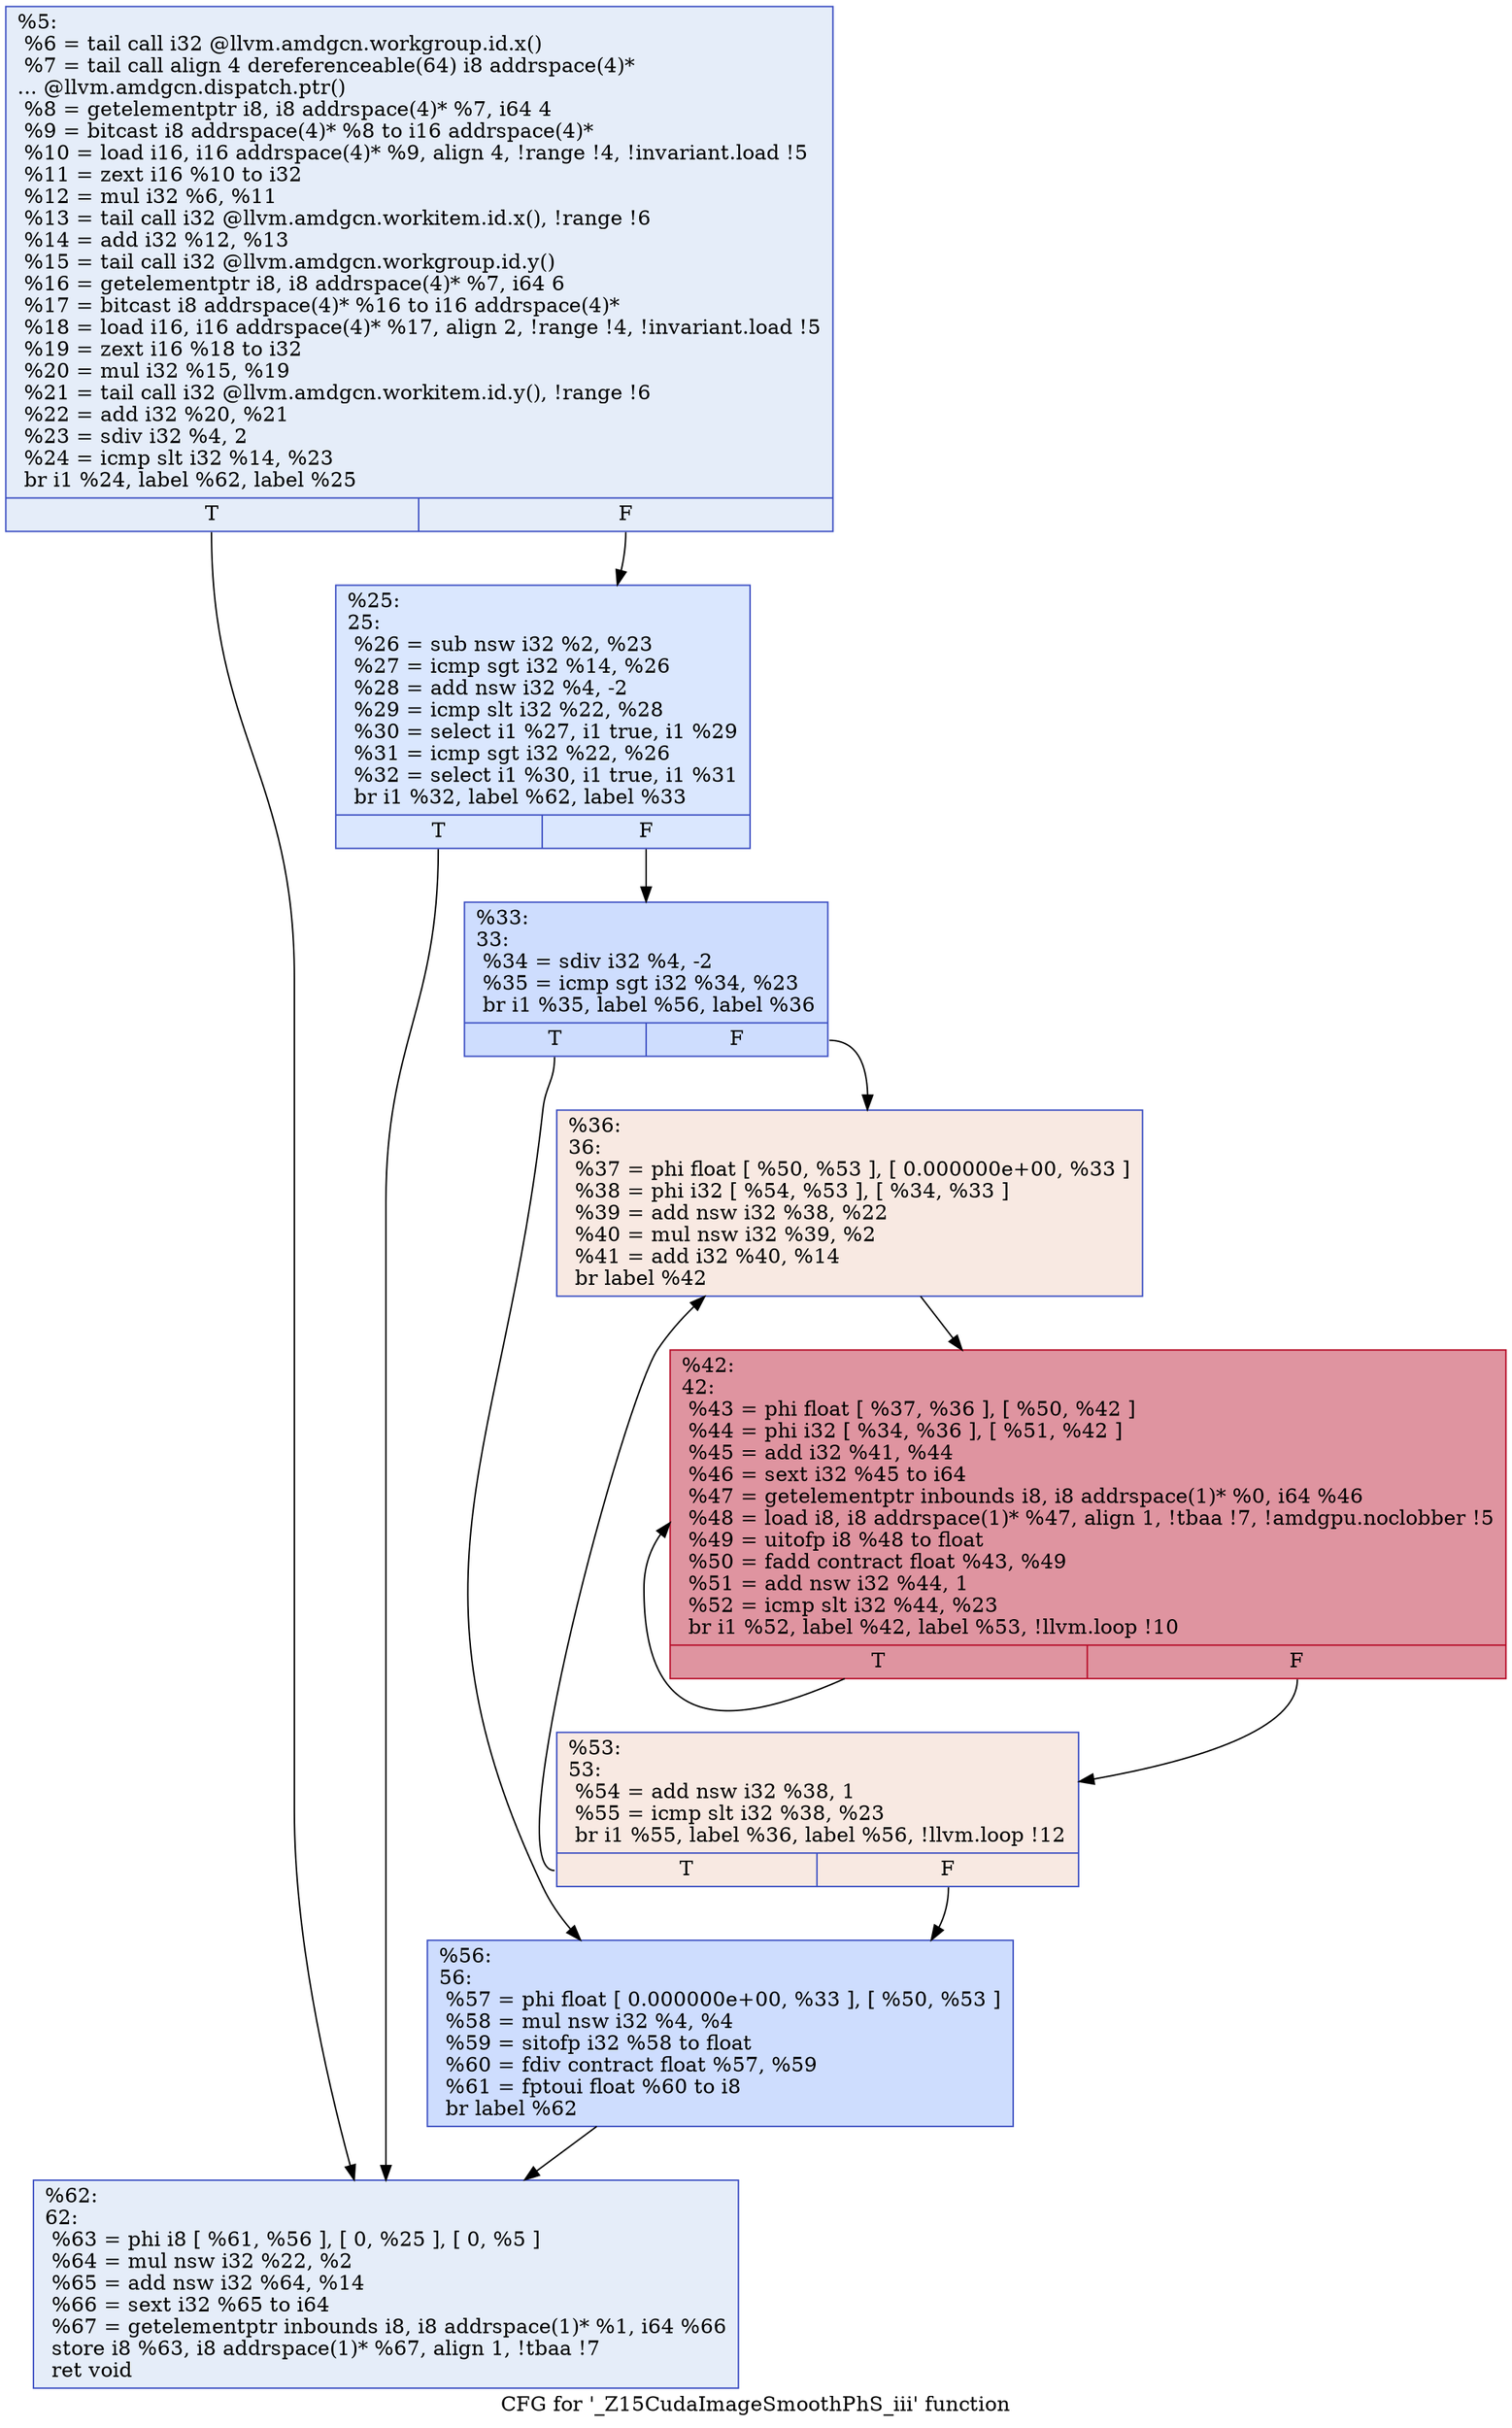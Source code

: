 digraph "CFG for '_Z15CudaImageSmoothPhS_iii' function" {
	label="CFG for '_Z15CudaImageSmoothPhS_iii' function";

	Node0x54209b0 [shape=record,color="#3d50c3ff", style=filled, fillcolor="#c5d6f270",label="{%5:\l  %6 = tail call i32 @llvm.amdgcn.workgroup.id.x()\l  %7 = tail call align 4 dereferenceable(64) i8 addrspace(4)*\l... @llvm.amdgcn.dispatch.ptr()\l  %8 = getelementptr i8, i8 addrspace(4)* %7, i64 4\l  %9 = bitcast i8 addrspace(4)* %8 to i16 addrspace(4)*\l  %10 = load i16, i16 addrspace(4)* %9, align 4, !range !4, !invariant.load !5\l  %11 = zext i16 %10 to i32\l  %12 = mul i32 %6, %11\l  %13 = tail call i32 @llvm.amdgcn.workitem.id.x(), !range !6\l  %14 = add i32 %12, %13\l  %15 = tail call i32 @llvm.amdgcn.workgroup.id.y()\l  %16 = getelementptr i8, i8 addrspace(4)* %7, i64 6\l  %17 = bitcast i8 addrspace(4)* %16 to i16 addrspace(4)*\l  %18 = load i16, i16 addrspace(4)* %17, align 2, !range !4, !invariant.load !5\l  %19 = zext i16 %18 to i32\l  %20 = mul i32 %15, %19\l  %21 = tail call i32 @llvm.amdgcn.workitem.id.y(), !range !6\l  %22 = add i32 %20, %21\l  %23 = sdiv i32 %4, 2\l  %24 = icmp slt i32 %14, %23\l  br i1 %24, label %62, label %25\l|{<s0>T|<s1>F}}"];
	Node0x54209b0:s0 -> Node0x5424370;
	Node0x54209b0:s1 -> Node0x5424400;
	Node0x5424400 [shape=record,color="#3d50c3ff", style=filled, fillcolor="#abc8fd70",label="{%25:\l25:                                               \l  %26 = sub nsw i32 %2, %23\l  %27 = icmp sgt i32 %14, %26\l  %28 = add nsw i32 %4, -2\l  %29 = icmp slt i32 %22, %28\l  %30 = select i1 %27, i1 true, i1 %29\l  %31 = icmp sgt i32 %22, %26\l  %32 = select i1 %30, i1 true, i1 %31\l  br i1 %32, label %62, label %33\l|{<s0>T|<s1>F}}"];
	Node0x5424400:s0 -> Node0x5424370;
	Node0x5424400:s1 -> Node0x5422a60;
	Node0x5422a60 [shape=record,color="#3d50c3ff", style=filled, fillcolor="#8fb1fe70",label="{%33:\l33:                                               \l  %34 = sdiv i32 %4, -2\l  %35 = icmp sgt i32 %34, %23\l  br i1 %35, label %56, label %36\l|{<s0>T|<s1>F}}"];
	Node0x5422a60:s0 -> Node0x5424d00;
	Node0x5422a60:s1 -> Node0x5424d50;
	Node0x5424d50 [shape=record,color="#3d50c3ff", style=filled, fillcolor="#efcebd70",label="{%36:\l36:                                               \l  %37 = phi float [ %50, %53 ], [ 0.000000e+00, %33 ]\l  %38 = phi i32 [ %54, %53 ], [ %34, %33 ]\l  %39 = add nsw i32 %38, %22\l  %40 = mul nsw i32 %39, %2\l  %41 = add i32 %40, %14\l  br label %42\l}"];
	Node0x5424d50 -> Node0x5425d20;
	Node0x5425d20 [shape=record,color="#b70d28ff", style=filled, fillcolor="#b70d2870",label="{%42:\l42:                                               \l  %43 = phi float [ %37, %36 ], [ %50, %42 ]\l  %44 = phi i32 [ %34, %36 ], [ %51, %42 ]\l  %45 = add i32 %41, %44\l  %46 = sext i32 %45 to i64\l  %47 = getelementptr inbounds i8, i8 addrspace(1)* %0, i64 %46\l  %48 = load i8, i8 addrspace(1)* %47, align 1, !tbaa !7, !amdgpu.noclobber !5\l  %49 = uitofp i8 %48 to float\l  %50 = fadd contract float %43, %49\l  %51 = add nsw i32 %44, 1\l  %52 = icmp slt i32 %44, %23\l  br i1 %52, label %42, label %53, !llvm.loop !10\l|{<s0>T|<s1>F}}"];
	Node0x5425d20:s0 -> Node0x5425d20;
	Node0x5425d20:s1 -> Node0x5424ec0;
	Node0x5424ec0 [shape=record,color="#3d50c3ff", style=filled, fillcolor="#efcebd70",label="{%53:\l53:                                               \l  %54 = add nsw i32 %38, 1\l  %55 = icmp slt i32 %38, %23\l  br i1 %55, label %36, label %56, !llvm.loop !12\l|{<s0>T|<s1>F}}"];
	Node0x5424ec0:s0 -> Node0x5424d50;
	Node0x5424ec0:s1 -> Node0x5424d00;
	Node0x5424d00 [shape=record,color="#3d50c3ff", style=filled, fillcolor="#8fb1fe70",label="{%56:\l56:                                               \l  %57 = phi float [ 0.000000e+00, %33 ], [ %50, %53 ]\l  %58 = mul nsw i32 %4, %4\l  %59 = sitofp i32 %58 to float\l  %60 = fdiv contract float %57, %59\l  %61 = fptoui float %60 to i8\l  br label %62\l}"];
	Node0x5424d00 -> Node0x5424370;
	Node0x5424370 [shape=record,color="#3d50c3ff", style=filled, fillcolor="#c5d6f270",label="{%62:\l62:                                               \l  %63 = phi i8 [ %61, %56 ], [ 0, %25 ], [ 0, %5 ]\l  %64 = mul nsw i32 %22, %2\l  %65 = add nsw i32 %64, %14\l  %66 = sext i32 %65 to i64\l  %67 = getelementptr inbounds i8, i8 addrspace(1)* %1, i64 %66\l  store i8 %63, i8 addrspace(1)* %67, align 1, !tbaa !7\l  ret void\l}"];
}
